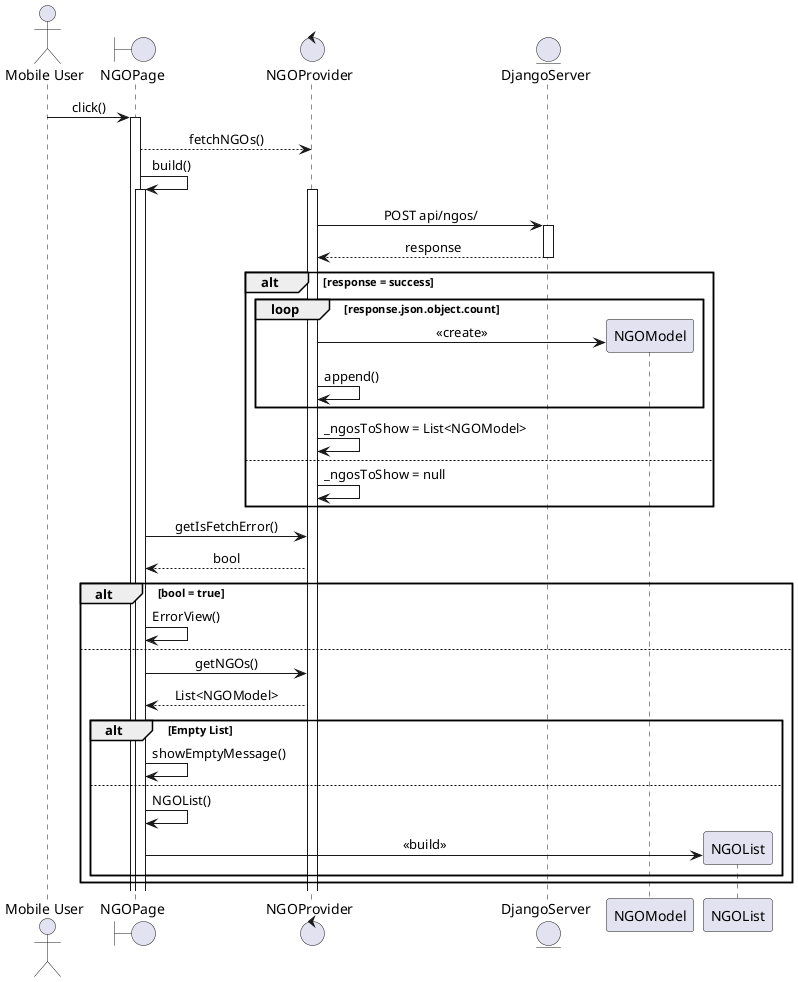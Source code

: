 @startuml uc1-sequence
skinparam sequenceMessageAlign center
actor       "Mobile User"       as actor
boundary    NGOPage    as ui
control     NGOProvider  as provider
entity      DjangoServer      as server

actor -> ui: click()
activate  ui
ui --> provider: fetchNGOs()
ui -> ui: build()
activate ui
activate provider
provider -> server: POST api/ngos/
activate server
return response
    alt response = success
        loop response.json.object.count
            create NGOModel as ngo
            provider -> ngo: <<create>>
            provider -> provider: append()
        end
        provider -> provider: _ngosToShow = List<NGOModel>
    else
        provider -> provider: _ngosToShow = null
    end
ui -> provider: getIsFetchError()
provider --> ui: bool
alt bool = true
    ui -> ui: ErrorView()
else
    ui -> provider: getNGOs()
    provider --> ui: List<NGOModel>
    alt Empty List
        ui->ui: showEmptyMessage()
    else
    ui -> ui: NGOList()
    create NGOList
    ui -> NGOList: <<build>>
    end
end
@enduml
